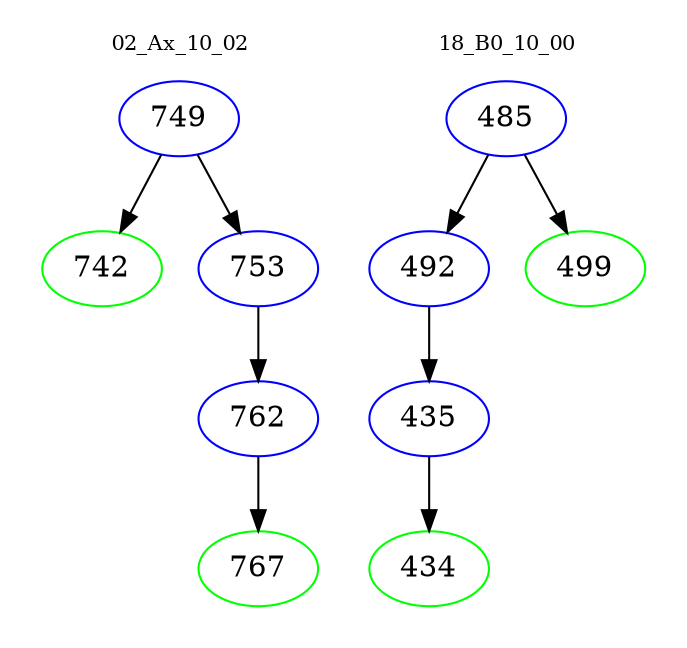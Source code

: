 digraph{
subgraph cluster_0 {
color = white
label = "02_Ax_10_02";
fontsize=10;
T0_749 [label="749", color="blue"]
T0_749 -> T0_742 [color="black"]
T0_742 [label="742", color="green"]
T0_749 -> T0_753 [color="black"]
T0_753 [label="753", color="blue"]
T0_753 -> T0_762 [color="black"]
T0_762 [label="762", color="blue"]
T0_762 -> T0_767 [color="black"]
T0_767 [label="767", color="green"]
}
subgraph cluster_1 {
color = white
label = "18_B0_10_00";
fontsize=10;
T1_485 [label="485", color="blue"]
T1_485 -> T1_492 [color="black"]
T1_492 [label="492", color="blue"]
T1_492 -> T1_435 [color="black"]
T1_435 [label="435", color="blue"]
T1_435 -> T1_434 [color="black"]
T1_434 [label="434", color="green"]
T1_485 -> T1_499 [color="black"]
T1_499 [label="499", color="green"]
}
}
